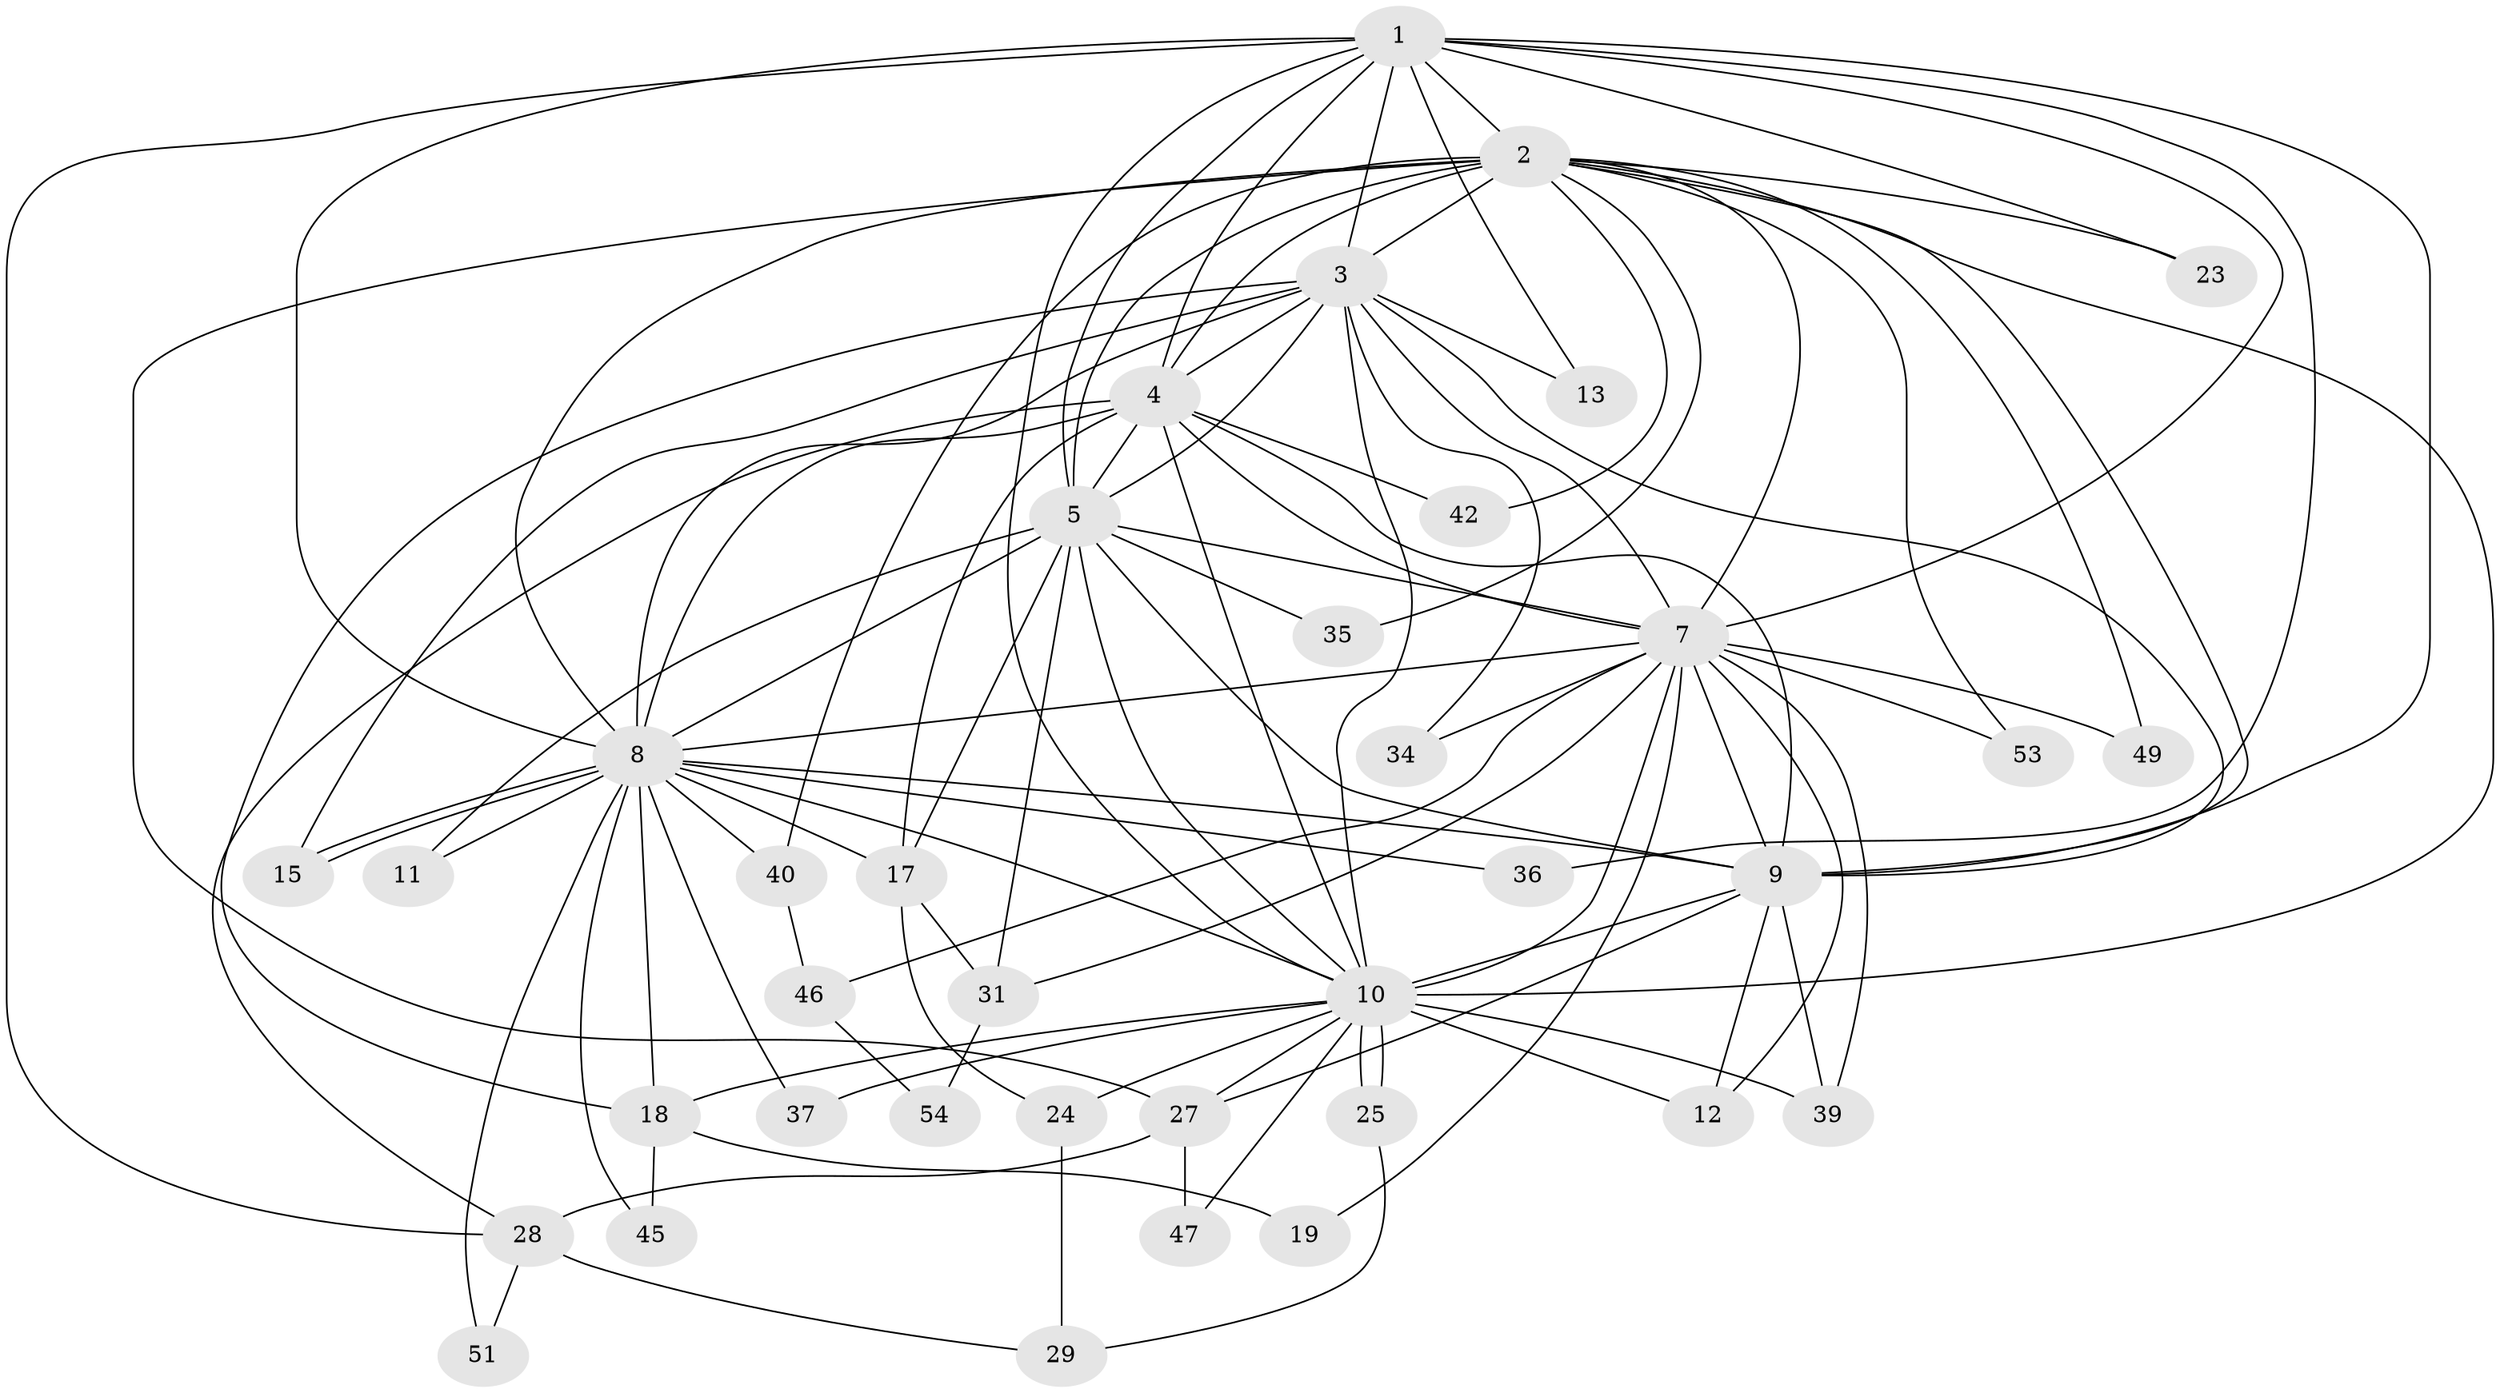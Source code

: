 // Generated by graph-tools (version 1.1) at 2025/51/02/27/25 19:51:46]
// undirected, 37 vertices, 101 edges
graph export_dot {
graph [start="1"]
  node [color=gray90,style=filled];
  1 [super="+30"];
  2 [super="+6"];
  3 [super="+26"];
  4;
  5 [super="+20"];
  7 [super="+22"];
  8 [super="+14"];
  9 [super="+32"];
  10 [super="+16"];
  11;
  12 [super="+55"];
  13;
  15 [super="+52"];
  17 [super="+21"];
  18 [super="+33"];
  19 [super="+50"];
  23;
  24;
  25 [super="+44"];
  27;
  28 [super="+48"];
  29 [super="+41"];
  31 [super="+38"];
  34;
  35;
  36;
  37;
  39 [super="+43"];
  40;
  42;
  45;
  46;
  47;
  49;
  51;
  53;
  54;
  1 -- 2 [weight=2];
  1 -- 3;
  1 -- 4;
  1 -- 5;
  1 -- 7;
  1 -- 8;
  1 -- 9;
  1 -- 10 [weight=2];
  1 -- 13;
  1 -- 23;
  1 -- 36;
  1 -- 28;
  2 -- 3 [weight=3];
  2 -- 4 [weight=2];
  2 -- 5 [weight=2];
  2 -- 7 [weight=2];
  2 -- 8 [weight=2];
  2 -- 9 [weight=2];
  2 -- 10 [weight=2];
  2 -- 23;
  2 -- 49;
  2 -- 53;
  2 -- 35;
  2 -- 40;
  2 -- 42;
  2 -- 27;
  3 -- 4;
  3 -- 5;
  3 -- 7;
  3 -- 8;
  3 -- 9;
  3 -- 10;
  3 -- 13;
  3 -- 18;
  3 -- 34;
  3 -- 15;
  4 -- 5;
  4 -- 7;
  4 -- 8;
  4 -- 9;
  4 -- 10;
  4 -- 17;
  4 -- 28;
  4 -- 42;
  5 -- 7;
  5 -- 8;
  5 -- 9;
  5 -- 10 [weight=2];
  5 -- 11;
  5 -- 17;
  5 -- 35;
  5 -- 31;
  7 -- 8 [weight=2];
  7 -- 9;
  7 -- 10;
  7 -- 19 [weight=2];
  7 -- 34;
  7 -- 39;
  7 -- 49;
  7 -- 53;
  7 -- 31;
  7 -- 46;
  7 -- 12;
  8 -- 9;
  8 -- 10;
  8 -- 11;
  8 -- 15;
  8 -- 15;
  8 -- 36;
  8 -- 37;
  8 -- 40;
  8 -- 45;
  8 -- 51;
  8 -- 18;
  8 -- 17;
  9 -- 10;
  9 -- 12;
  9 -- 39;
  9 -- 27;
  10 -- 12 [weight=2];
  10 -- 18;
  10 -- 24;
  10 -- 25;
  10 -- 25;
  10 -- 27;
  10 -- 37;
  10 -- 47;
  10 -- 39;
  17 -- 24;
  17 -- 31;
  18 -- 19;
  18 -- 45;
  24 -- 29;
  25 -- 29;
  27 -- 28;
  27 -- 47;
  28 -- 29;
  28 -- 51;
  31 -- 54;
  40 -- 46;
  46 -- 54;
}
